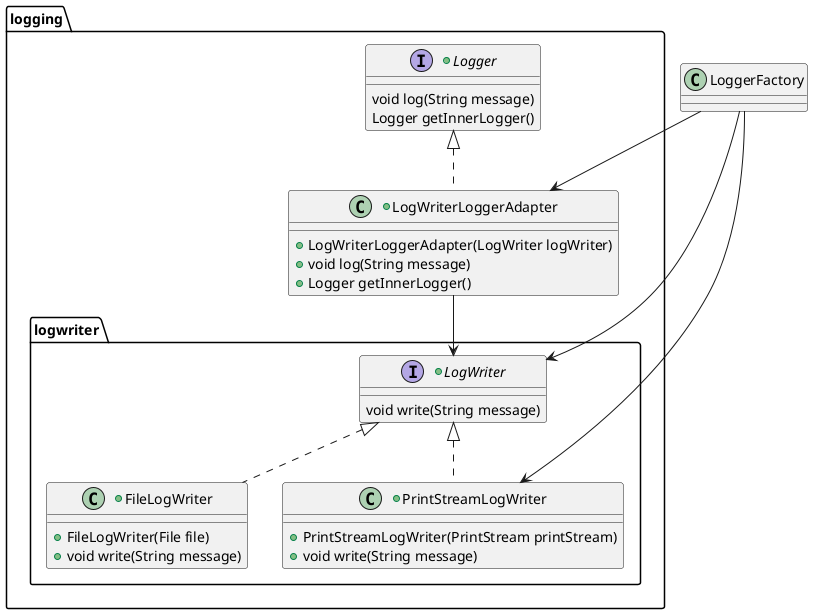 @startuml LogWriterLoggerAdapter

package logging {
    package logwriter {
        +class FileLogWriter implements LogWriter {
            + FileLogWriter(File file)
            + void write(String message)
        }

        +interface LogWriter {
            void write(String message)
        }

        +class PrintStreamLogWriter implements LogWriter {
            + PrintStreamLogWriter(PrintStream printStream)
            + void write(String message)
        }
    } /' end package: logwriter '/

    +interface Logger {
        void log(String message)
        Logger getInnerLogger()
    }

    +class LogWriterLoggerAdapter implements Logger {
        + LogWriterLoggerAdapter(LogWriter logWriter)
        + void log(String message)
        + Logger getInnerLogger()
    }

}

LoggerFactory --> LogWriter /' usage? '/
LoggerFactory --> LogWriterLoggerAdapter
LoggerFactory --> PrintStreamLogWriter
LogWriterLoggerAdapter --> LogWriter
@enduml
